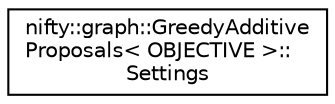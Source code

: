 digraph "Graphical Class Hierarchy"
{
  edge [fontname="Helvetica",fontsize="10",labelfontname="Helvetica",labelfontsize="10"];
  node [fontname="Helvetica",fontsize="10",shape=record];
  rankdir="LR";
  Node1 [label="nifty::graph::GreedyAdditive\lProposals\< OBJECTIVE \>::\lSettings",height=0.2,width=0.4,color="black", fillcolor="white", style="filled",URL="$structnifty_1_1graph_1_1GreedyAdditiveProposals_1_1Settings.html"];
}
